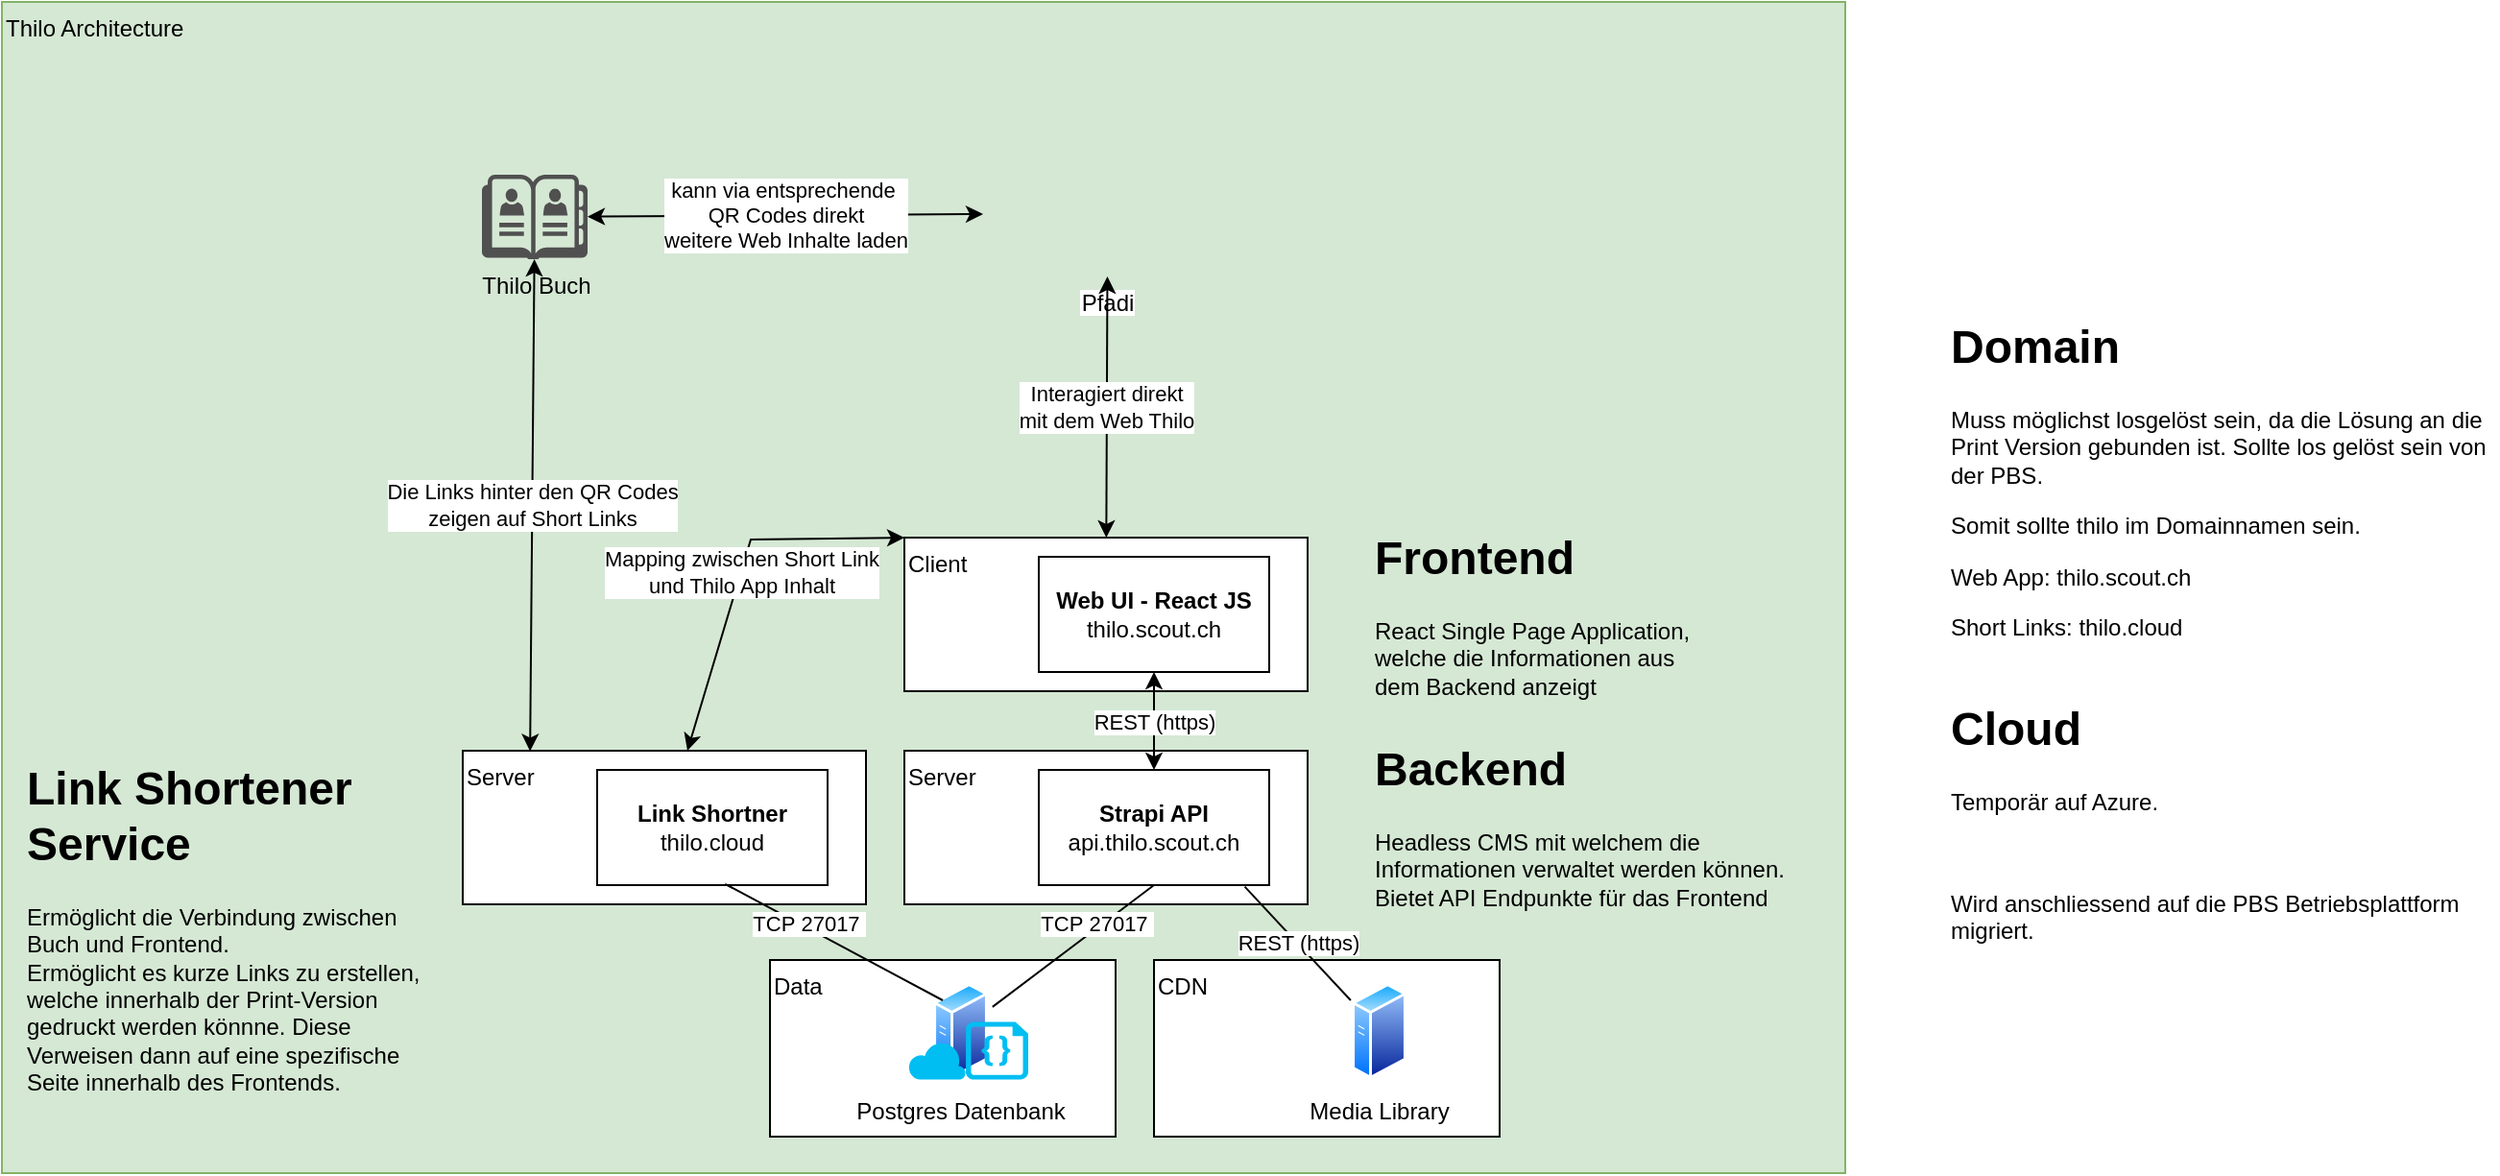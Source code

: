 <mxfile version="20.6.2" type="device"><diagram id="uOsoa1zXK509N2_YLro7" name="Architecture"><mxGraphModel dx="2212" dy="628" grid="1" gridSize="10" guides="1" tooltips="1" connect="1" arrows="1" fold="1" page="1" pageScale="1" pageWidth="827" pageHeight="1169" math="0" shadow="0"><root><mxCell id="0"/><mxCell id="1" parent="0"/><mxCell id="GDJU-_h7cvTp5wzcLNWm-16" value="Thilo Architecture" style="rounded=0;whiteSpace=wrap;html=1;align=left;verticalAlign=top;fillColor=#d5e8d4;strokeColor=#82b366;" parent="1" vertex="1"><mxGeometry x="-320" y="270" width="960" height="610" as="geometry"/></mxCell><mxCell id="GDJU-_h7cvTp5wzcLNWm-17" value="Client" style="rounded=0;whiteSpace=wrap;html=1;align=left;verticalAlign=top;" parent="1" vertex="1"><mxGeometry x="150" y="549" width="210" height="80" as="geometry"/></mxCell><mxCell id="GDJU-_h7cvTp5wzcLNWm-18" value="&lt;b&gt;Web UI - React JS&lt;/b&gt;&lt;br&gt;thilo.scout.ch" style="rounded=0;whiteSpace=wrap;html=1;align=center;verticalAlign=middle;" parent="1" vertex="1"><mxGeometry x="220" y="559" width="120" height="60" as="geometry"/></mxCell><mxCell id="GDJU-_h7cvTp5wzcLNWm-19" value="Server" style="rounded=0;whiteSpace=wrap;html=1;align=left;verticalAlign=top;" parent="1" vertex="1"><mxGeometry x="150" y="660" width="210" height="80" as="geometry"/></mxCell><mxCell id="GDJU-_h7cvTp5wzcLNWm-20" value="&lt;b&gt;Strapi API&lt;br&gt;&lt;/b&gt;api.thilo.scout.ch" style="rounded=0;whiteSpace=wrap;html=1;align=center;verticalAlign=middle;" parent="1" vertex="1"><mxGeometry x="220" y="670" width="120" height="60" as="geometry"/></mxCell><mxCell id="GDJU-_h7cvTp5wzcLNWm-21" value="REST (https)" style="endArrow=classic;startArrow=classic;html=1;rounded=0;entryX=0.5;entryY=1;entryDx=0;entryDy=0;" parent="1" source="GDJU-_h7cvTp5wzcLNWm-20" target="GDJU-_h7cvTp5wzcLNWm-18" edge="1"><mxGeometry width="50" height="50" relative="1" as="geometry"><mxPoint x="200" y="679" as="sourcePoint"/><mxPoint x="250" y="629" as="targetPoint"/></mxGeometry></mxCell><mxCell id="GDJU-_h7cvTp5wzcLNWm-22" value="Data" style="rounded=0;whiteSpace=wrap;html=1;align=left;verticalAlign=top;" parent="1" vertex="1"><mxGeometry x="80" y="769" width="180" height="92" as="geometry"/></mxCell><mxCell id="GDJU-_h7cvTp5wzcLNWm-23" value="TCP&amp;nbsp;27017&amp;nbsp;" style="endArrow=none;html=1;rounded=0;entryX=0.5;entryY=1;entryDx=0;entryDy=0;" parent="1" source="GDJU-_h7cvTp5wzcLNWm-24" target="GDJU-_h7cvTp5wzcLNWm-20" edge="1"><mxGeometry x="0.317" y="2" width="50" height="50" relative="1" as="geometry"><mxPoint x="311" y="788" as="sourcePoint"/><mxPoint x="260" y="759" as="targetPoint"/><mxPoint as="offset"/></mxGeometry></mxCell><mxCell id="GDJU-_h7cvTp5wzcLNWm-24" value="Postgres Datenbank" style="aspect=fixed;perimeter=ellipsePerimeter;html=1;align=center;shadow=0;dashed=0;spacingTop=3;image;image=img/lib/active_directory/generic_server.svg;fontFamily=Helvetica;fontSize=12;fontColor=#000000;strokeColor=#000000;fillColor=#ffffff;labelBackgroundColor=none;" parent="1" vertex="1"><mxGeometry x="160" y="781.0" width="38.5" height="50" as="geometry"/></mxCell><mxCell id="GDJU-_h7cvTp5wzcLNWm-25" value="" style="verticalLabelPosition=bottom;html=1;verticalAlign=top;align=center;strokeColor=none;fillColor=#00BEF2;shape=mxgraph.azure.code_file;pointerEvents=1;" parent="1" vertex="1"><mxGeometry x="182" y="801.3" width="32.5" height="30" as="geometry"/></mxCell><mxCell id="GDJU-_h7cvTp5wzcLNWm-26" value="" style="verticalLabelPosition=bottom;html=1;verticalAlign=top;align=center;strokeColor=none;fillColor=#00BEF2;shape=mxgraph.azure.cloud;labelBackgroundColor=none;" parent="1" vertex="1"><mxGeometry x="152" y="811.3" width="30" height="20" as="geometry"/></mxCell><mxCell id="GDJU-_h7cvTp5wzcLNWm-27" value="CDN" style="rounded=0;whiteSpace=wrap;html=1;align=left;verticalAlign=top;" parent="1" vertex="1"><mxGeometry x="280" y="769" width="180" height="92" as="geometry"/></mxCell><mxCell id="GDJU-_h7cvTp5wzcLNWm-28" value="Media Library" style="aspect=fixed;perimeter=ellipsePerimeter;html=1;align=center;shadow=0;dashed=0;spacingTop=3;image;image=img/lib/active_directory/generic_server.svg;fontFamily=Helvetica;fontSize=12;fontColor=#000000;strokeColor=#000000;fillColor=#ffffff;labelBackgroundColor=none;" parent="1" vertex="1"><mxGeometry x="378" y="781.0" width="38.5" height="50" as="geometry"/></mxCell><mxCell id="GDJU-_h7cvTp5wzcLNWm-29" value="REST (https)" style="endArrow=none;html=1;rounded=0;entryX=0.894;entryY=1.014;entryDx=0;entryDy=0;entryPerimeter=0;" parent="1" source="GDJU-_h7cvTp5wzcLNWm-28" target="GDJU-_h7cvTp5wzcLNWm-20" edge="1"><mxGeometry width="50" height="50" relative="1" as="geometry"><mxPoint x="177.508" y="808.078" as="sourcePoint"/><mxPoint x="290" y="759" as="targetPoint"/></mxGeometry></mxCell><mxCell id="51C_-ku2XXWJB70NUWzl-1" value="Server" style="rounded=0;whiteSpace=wrap;html=1;align=left;verticalAlign=top;" parent="1" vertex="1"><mxGeometry x="-80" y="660" width="210" height="80" as="geometry"/></mxCell><mxCell id="51C_-ku2XXWJB70NUWzl-2" value="&lt;b&gt;Link Shortner&lt;br&gt;&lt;/b&gt;thilo.cloud" style="rounded=0;whiteSpace=wrap;html=1;align=center;verticalAlign=middle;" parent="1" vertex="1"><mxGeometry x="-10" y="670" width="120" height="60" as="geometry"/></mxCell><mxCell id="51C_-ku2XXWJB70NUWzl-3" value="TCP&amp;nbsp;27017&amp;nbsp;" style="endArrow=none;html=1;rounded=0;entryX=0.555;entryY=0.99;entryDx=0;entryDy=0;entryPerimeter=0;" parent="1" target="51C_-ku2XXWJB70NUWzl-2" edge="1"><mxGeometry x="0.254" y="-2" width="50" height="50" relative="1" as="geometry"><mxPoint x="170" y="790" as="sourcePoint"/><mxPoint x="290" y="740" as="targetPoint"/><mxPoint as="offset"/></mxGeometry></mxCell><mxCell id="51C_-ku2XXWJB70NUWzl-4" value="&lt;h1&gt;Frontend&lt;/h1&gt;&lt;p&gt;React Single Page Application, welche die Informationen aus dem Backend anzeigt&lt;/p&gt;" style="text;html=1;strokeColor=none;fillColor=none;spacing=5;spacingTop=-20;whiteSpace=wrap;overflow=hidden;rounded=0;" parent="1" vertex="1"><mxGeometry x="390" y="540" width="190" height="100" as="geometry"/></mxCell><mxCell id="51C_-ku2XXWJB70NUWzl-5" value="&lt;h1&gt;Backend&lt;/h1&gt;&lt;p&gt;Headless CMS mit welchem die Informationen verwaltet werden können. Bietet API Endpunkte für das Frontend&lt;/p&gt;" style="text;html=1;strokeColor=none;fillColor=none;spacing=5;spacingTop=-20;whiteSpace=wrap;overflow=hidden;rounded=0;" parent="1" vertex="1"><mxGeometry x="390" y="650" width="222" height="100" as="geometry"/></mxCell><mxCell id="51C_-ku2XXWJB70NUWzl-6" value="&lt;h1&gt;Link Shortener Service&lt;/h1&gt;&lt;p&gt;Ermöglicht die Verbindung zwischen Buch und Frontend.&amp;nbsp;&lt;br&gt;Ermöglicht es kurze Links zu erstellen, welche innerhalb der Print-Version gedruckt werden könnne. Diese Verweisen dann auf eine spezifische Seite innerhalb des Frontends.&lt;/p&gt;" style="text;html=1;strokeColor=none;fillColor=none;spacing=5;spacingTop=-20;whiteSpace=wrap;overflow=hidden;rounded=0;" parent="1" vertex="1"><mxGeometry x="-312" y="660" width="222" height="180" as="geometry"/></mxCell><mxCell id="9G3A0hlRlRlF3BapFDBi-1" value="Pfadi" style="shape=image;verticalLabelPosition=bottom;labelBackgroundColor=default;verticalAlign=top;aspect=fixed;imageAspect=0;image=https://cdn-icons-png.flaticon.com/512/2733/2733336.png;" parent="1" vertex="1"><mxGeometry x="191" y="283" width="130" height="130" as="geometry"/></mxCell><mxCell id="9G3A0hlRlRlF3BapFDBi-2" value="Thilo Buch" style="sketch=0;pointerEvents=1;shadow=0;dashed=0;html=1;strokeColor=none;fillColor=#505050;labelPosition=center;verticalLabelPosition=bottom;verticalAlign=top;outlineConnect=0;align=center;shape=mxgraph.office.concepts.address_book;" parent="1" vertex="1"><mxGeometry x="-70" y="360" width="55" height="44" as="geometry"/></mxCell><mxCell id="9G3A0hlRlRlF3BapFDBi-3" value="Interagiert direkt&lt;br&gt;mit dem Web Thilo" style="endArrow=classic;startArrow=classic;html=1;rounded=0;" parent="1" source="GDJU-_h7cvTp5wzcLNWm-17" target="9G3A0hlRlRlF3BapFDBi-1" edge="1"><mxGeometry width="50" height="50" relative="1" as="geometry"><mxPoint x="-40" y="520" as="sourcePoint"/><mxPoint x="10" y="470" as="targetPoint"/></mxGeometry></mxCell><mxCell id="9G3A0hlRlRlF3BapFDBi-4" value="kann via entsprechende&amp;nbsp;&lt;br&gt;QR Codes direkt&lt;br&gt;weitere Web Inhalte laden" style="endArrow=classic;startArrow=classic;html=1;rounded=0;entryX=0;entryY=0.75;entryDx=0;entryDy=0;" parent="1" source="9G3A0hlRlRlF3BapFDBi-2" target="9G3A0hlRlRlF3BapFDBi-1" edge="1"><mxGeometry width="50" height="50" relative="1" as="geometry"><mxPoint x="-110" y="210" as="sourcePoint"/><mxPoint x="-60" y="160" as="targetPoint"/></mxGeometry></mxCell><mxCell id="9G3A0hlRlRlF3BapFDBi-5" value="Die Links hinter den QR Codes&lt;br&gt;zeigen auf Short Links" style="endArrow=classic;startArrow=classic;html=1;rounded=0;exitX=0.167;exitY=0.003;exitDx=0;exitDy=0;exitPerimeter=0;" parent="1" source="51C_-ku2XXWJB70NUWzl-1" target="9G3A0hlRlRlF3BapFDBi-2" edge="1"><mxGeometry width="50" height="50" relative="1" as="geometry"><mxPoint x="-440" y="500" as="sourcePoint"/><mxPoint x="-390" y="450" as="targetPoint"/></mxGeometry></mxCell><mxCell id="9G3A0hlRlRlF3BapFDBi-6" value="Mapping zwischen Short Link &lt;br&gt;und Thilo App Inhalt" style="endArrow=classic;startArrow=classic;html=1;rounded=0;entryX=0;entryY=0;entryDx=0;entryDy=0;" parent="1" source="51C_-ku2XXWJB70NUWzl-1" target="GDJU-_h7cvTp5wzcLNWm-17" edge="1"><mxGeometry width="50" height="50" relative="1" as="geometry"><mxPoint x="-250" y="640" as="sourcePoint"/><mxPoint x="-200" y="590" as="targetPoint"/><Array as="points"><mxPoint x="70" y="550"/></Array></mxGeometry></mxCell><mxCell id="WjO2JGe9H0yPc5W2S3Bc-2" value="&lt;h1&gt;Domain&lt;/h1&gt;&lt;p&gt;Muss möglichst losgelöst sein, da die Lösung an die Print Version gebunden ist. Sollte los gelöst sein von der PBS.&lt;/p&gt;&lt;p&gt;Somit sollte thilo im Domainnamen sein.&lt;/p&gt;&lt;p&gt;Web App: thilo.scout.ch&lt;/p&gt;&lt;p&gt;Short Links:&amp;nbsp;thilo.cloud&lt;/p&gt;" style="text;html=1;strokeColor=none;fillColor=none;spacing=5;spacingTop=-20;whiteSpace=wrap;overflow=hidden;rounded=0;" vertex="1" parent="1"><mxGeometry x="690" y="430" width="290" height="180" as="geometry"/></mxCell><mxCell id="WjO2JGe9H0yPc5W2S3Bc-3" value="&lt;h1&gt;Cloud&lt;/h1&gt;&lt;p&gt;Temporär auf Azure.&lt;/p&gt;&lt;p&gt;&lt;br&gt;&lt;/p&gt;&lt;p&gt;Wird anschliessend auf die PBS Betriebsplattform migriert.&lt;/p&gt;" style="text;html=1;strokeColor=none;fillColor=none;spacing=5;spacingTop=-20;whiteSpace=wrap;overflow=hidden;rounded=0;" vertex="1" parent="1"><mxGeometry x="690" y="629" width="290" height="180" as="geometry"/></mxCell></root></mxGraphModel></diagram></mxfile>